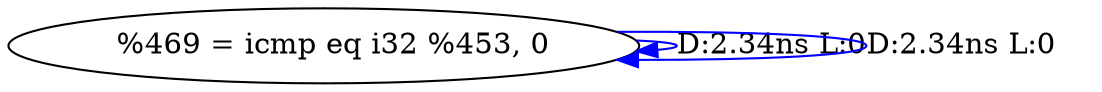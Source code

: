 digraph {
Node0x41665d0[label="  %469 = icmp eq i32 %453, 0"];
Node0x41665d0 -> Node0x41665d0[label="D:2.34ns L:0",color=blue];
Node0x41665d0 -> Node0x41665d0[label="D:2.34ns L:0",color=blue];
}
